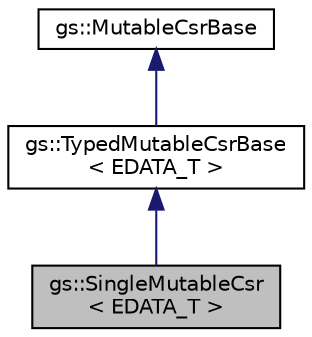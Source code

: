 digraph "gs::SingleMutableCsr&lt; EDATA_T &gt;"
{
 // LATEX_PDF_SIZE
  edge [fontname="Helvetica",fontsize="10",labelfontname="Helvetica",labelfontsize="10"];
  node [fontname="Helvetica",fontsize="10",shape=record];
  Node1 [label="gs::SingleMutableCsr\l\< EDATA_T \>",height=0.2,width=0.4,color="black", fillcolor="grey75", style="filled", fontcolor="black",tooltip=" "];
  Node2 -> Node1 [dir="back",color="midnightblue",fontsize="10",style="solid",fontname="Helvetica"];
  Node2 [label="gs::TypedMutableCsrBase\l\< EDATA_T \>",height=0.2,width=0.4,color="black", fillcolor="white", style="filled",URL="$classgs_1_1TypedMutableCsrBase.html",tooltip=" "];
  Node3 -> Node2 [dir="back",color="midnightblue",fontsize="10",style="solid",fontname="Helvetica"];
  Node3 [label="gs::MutableCsrBase",height=0.2,width=0.4,color="black", fillcolor="white", style="filled",URL="$classgs_1_1MutableCsrBase.html",tooltip=" "];
}
